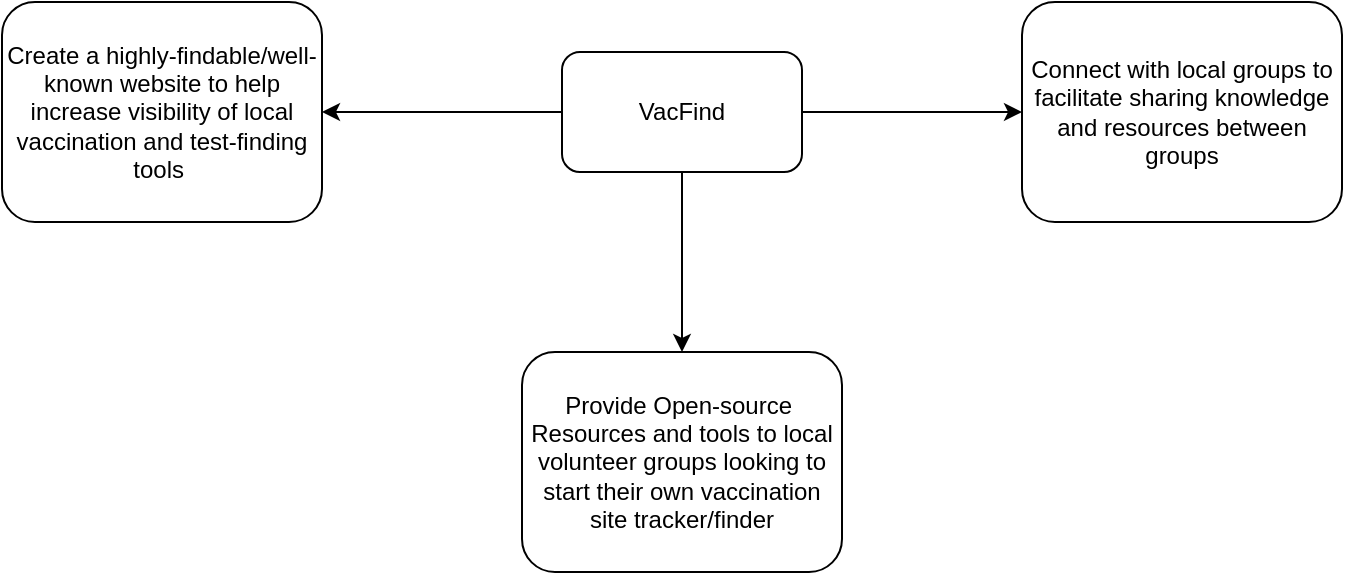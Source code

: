 <mxfile version="13.7.9" type="device"><diagram id="eOFHyZ-xhnIXcUM5toCf" name="Page-1"><mxGraphModel dx="1057" dy="737" grid="1" gridSize="10" guides="1" tooltips="1" connect="1" arrows="1" fold="1" page="1" pageScale="1" pageWidth="850" pageHeight="1100" math="0" shadow="0"><root><mxCell id="0"/><mxCell id="1" parent="0"/><mxCell id="FR3NgYh25ot7s_KH3V6c-3" value="" style="edgeStyle=orthogonalEdgeStyle;rounded=0;orthogonalLoop=1;jettySize=auto;html=1;" edge="1" parent="1" source="FR3NgYh25ot7s_KH3V6c-1" target="FR3NgYh25ot7s_KH3V6c-2"><mxGeometry relative="1" as="geometry"/></mxCell><mxCell id="FR3NgYh25ot7s_KH3V6c-5" style="edgeStyle=orthogonalEdgeStyle;rounded=0;orthogonalLoop=1;jettySize=auto;html=1;exitX=0;exitY=0.5;exitDx=0;exitDy=0;entryX=1;entryY=0.5;entryDx=0;entryDy=0;" edge="1" parent="1" source="FR3NgYh25ot7s_KH3V6c-1" target="FR3NgYh25ot7s_KH3V6c-4"><mxGeometry relative="1" as="geometry"/></mxCell><mxCell id="FR3NgYh25ot7s_KH3V6c-7" style="edgeStyle=orthogonalEdgeStyle;rounded=0;orthogonalLoop=1;jettySize=auto;html=1;exitX=1;exitY=0.5;exitDx=0;exitDy=0;entryX=0;entryY=0.5;entryDx=0;entryDy=0;" edge="1" parent="1" source="FR3NgYh25ot7s_KH3V6c-1" target="FR3NgYh25ot7s_KH3V6c-6"><mxGeometry relative="1" as="geometry"/></mxCell><mxCell id="FR3NgYh25ot7s_KH3V6c-1" value="VacFind" style="rounded=1;whiteSpace=wrap;html=1;" vertex="1" parent="1"><mxGeometry x="350" y="360" width="120" height="60" as="geometry"/></mxCell><mxCell id="FR3NgYh25ot7s_KH3V6c-2" value="Provide Open-source&amp;nbsp; Resources and tools to local volunteer groups looking to start their own vaccination site tracker/finder" style="whiteSpace=wrap;html=1;rounded=1;" vertex="1" parent="1"><mxGeometry x="330" y="510" width="160" height="110" as="geometry"/></mxCell><mxCell id="FR3NgYh25ot7s_KH3V6c-4" value="Create a highly-findable/well-known website to help increase visibility of local vaccination and test-finding tools&amp;nbsp;" style="whiteSpace=wrap;html=1;rounded=1;" vertex="1" parent="1"><mxGeometry x="70" y="335" width="160" height="110" as="geometry"/></mxCell><mxCell id="FR3NgYh25ot7s_KH3V6c-6" value="Connect with local groups to facilitate sharing knowledge and resources between groups" style="whiteSpace=wrap;html=1;rounded=1;" vertex="1" parent="1"><mxGeometry x="580" y="335" width="160" height="110" as="geometry"/></mxCell></root></mxGraphModel></diagram></mxfile>